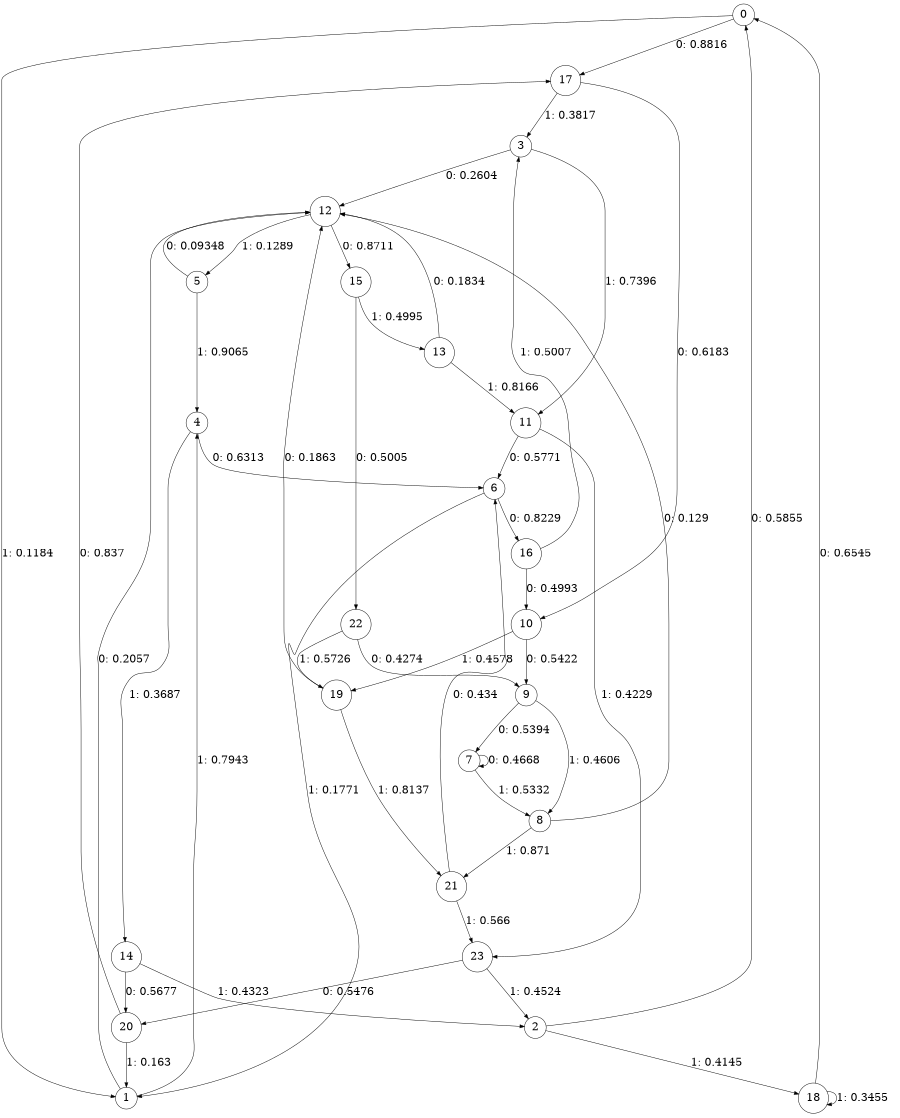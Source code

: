 digraph "ch10faceL5" {
size = "6,8.5";
ratio = "fill";
node [shape = circle];
node [fontsize = 24];
edge [fontsize = 24];
0 -> 17 [label = "0: 0.8816   "];
0 -> 1 [label = "1: 0.1184   "];
1 -> 12 [label = "0: 0.2057   "];
1 -> 4 [label = "1: 0.7943   "];
2 -> 0 [label = "0: 0.5855   "];
2 -> 18 [label = "1: 0.4145   "];
3 -> 12 [label = "0: 0.2604   "];
3 -> 11 [label = "1: 0.7396   "];
4 -> 6 [label = "0: 0.6313   "];
4 -> 14 [label = "1: 0.3687   "];
5 -> 12 [label = "0: 0.09348  "];
5 -> 4 [label = "1: 0.9065   "];
6 -> 16 [label = "0: 0.8229   "];
6 -> 1 [label = "1: 0.1771   "];
7 -> 7 [label = "0: 0.4668   "];
7 -> 8 [label = "1: 0.5332   "];
8 -> 12 [label = "0: 0.129    "];
8 -> 21 [label = "1: 0.871    "];
9 -> 7 [label = "0: 0.5394   "];
9 -> 8 [label = "1: 0.4606   "];
10 -> 9 [label = "0: 0.5422   "];
10 -> 19 [label = "1: 0.4578   "];
11 -> 6 [label = "0: 0.5771   "];
11 -> 23 [label = "1: 0.4229   "];
12 -> 15 [label = "0: 0.8711   "];
12 -> 5 [label = "1: 0.1289   "];
13 -> 12 [label = "0: 0.1834   "];
13 -> 11 [label = "1: 0.8166   "];
14 -> 20 [label = "0: 0.5677   "];
14 -> 2 [label = "1: 0.4323   "];
15 -> 22 [label = "0: 0.5005   "];
15 -> 13 [label = "1: 0.4995   "];
16 -> 10 [label = "0: 0.4993   "];
16 -> 3 [label = "1: 0.5007   "];
17 -> 10 [label = "0: 0.6183   "];
17 -> 3 [label = "1: 0.3817   "];
18 -> 0 [label = "0: 0.6545   "];
18 -> 18 [label = "1: 0.3455   "];
19 -> 12 [label = "0: 0.1863   "];
19 -> 21 [label = "1: 0.8137   "];
20 -> 17 [label = "0: 0.837    "];
20 -> 1 [label = "1: 0.163    "];
21 -> 6 [label = "0: 0.434    "];
21 -> 23 [label = "1: 0.566    "];
22 -> 9 [label = "0: 0.4274   "];
22 -> 19 [label = "1: 0.5726   "];
23 -> 20 [label = "0: 0.5476   "];
23 -> 2 [label = "1: 0.4524   "];
}